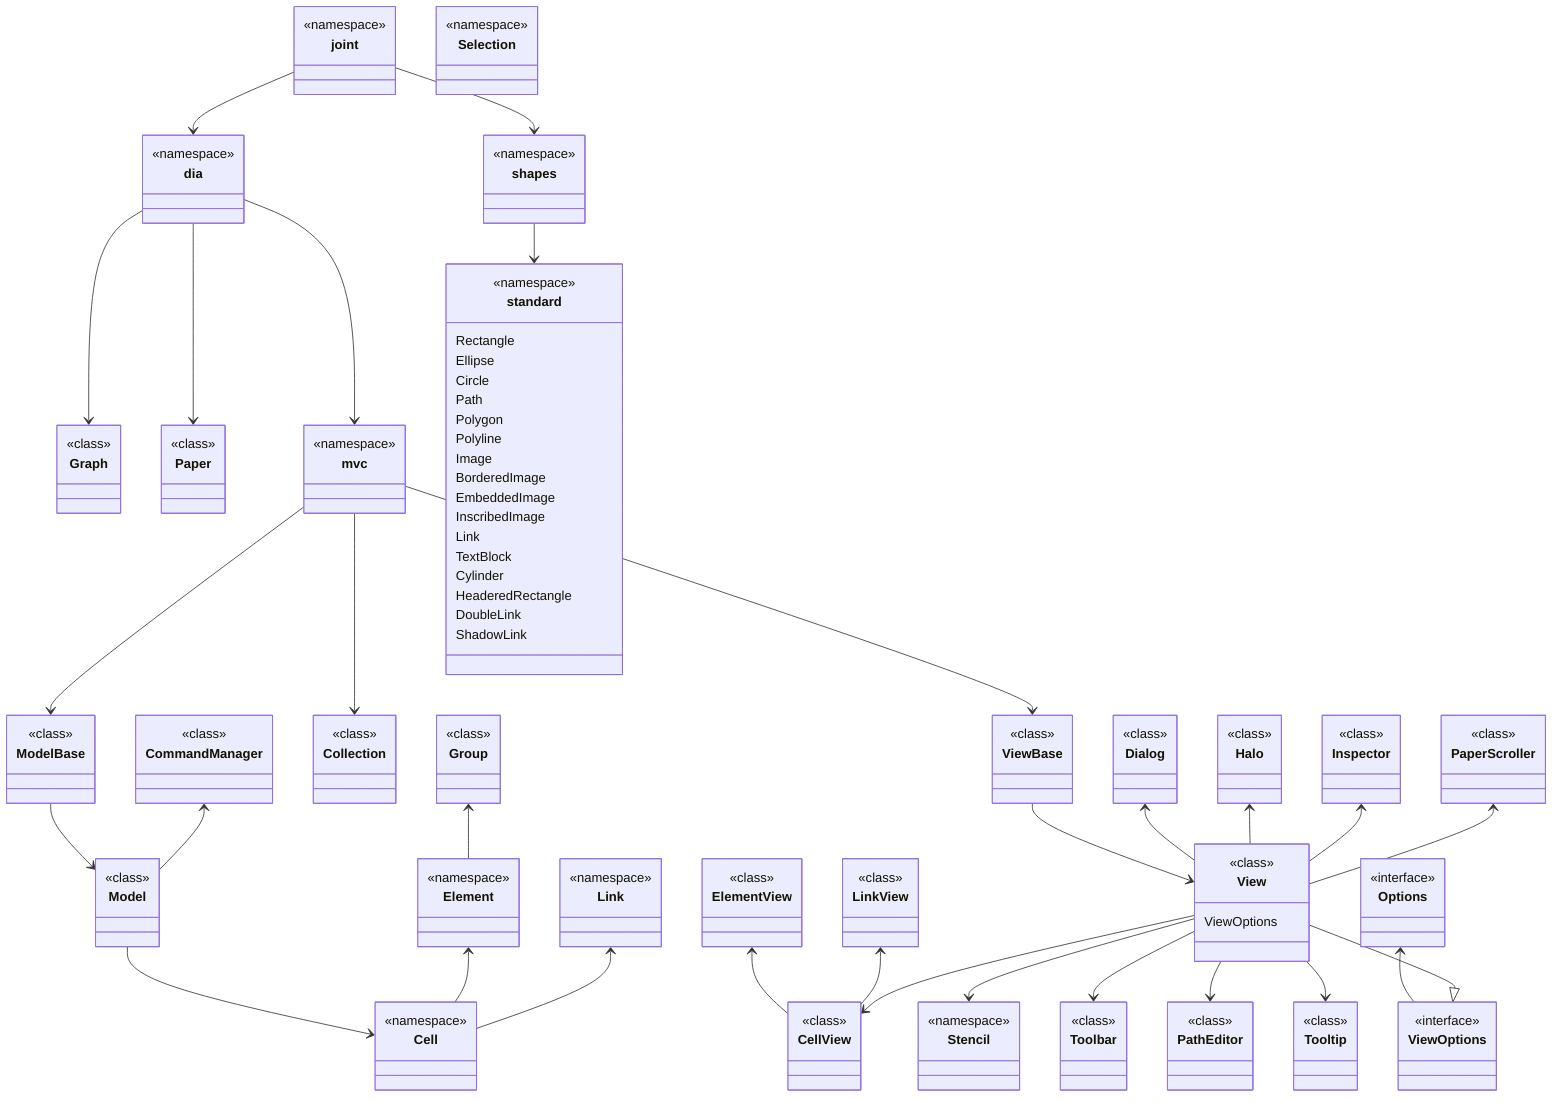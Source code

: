 classDiagram
    class joint{
        <<namespace>>
    }
    class dia {
        <<namespace>>
    }
    class Graph {
        <<class>>
    }
    class Paper {
        <<class>>
        <<namespace>>
    }
    class Cell {
        <<namespace>>
        <<class>>
    }
    class Element {
        <<namespace>>
        <<class>>
    }
    class Link {
        <<namespace>>
        <<class>>
    }
  
    class CellView {
        <<class>>
    }
    class ElementView {
        <<class>>
    }
    class LinkView {
        <<class>>
    }
    class mvc{
        <<namespace>>
    }
    class Model {
        <<class>>
    }
    class ModelBase{
        <<class>>
    }
    class View {
        <<class>>
        ViewOptions
    }
    class ViewBase {
        <<class>>
    }
    class Collection {
        <<class>>
    }
    joint --> dia
    dia --> Graph
    dia --> Paper
    dia --> mvc
    mvc --> ModelBase
    mvc --> ViewBase
    mvc --> Collection
    Model --> Cell
    Element <-- Cell
    Link <-- Cell
    ElementView <-- CellView
    LinkView <-- CellView
    View --> CellView
    ViewBase --> View
    ModelBase --> Model

    class Group {
        <<class>>
    }
    class Halo {
        <<class>>
    }
    class Selection {
        <<namespace>>
    }
    class CommandManager{
        <<class>>
    }
    class Stencil {
        <<namespace>>
    }
    class Inspector{
        <<class>>
    }
    class PaperScroller {
        <<class>>
    }
    class PathEditor {
        <<class>>
    }
    class Toolbar {
        <<class>>
    }
    class Tooltip {
        <<class>>
    }
    class Dialog {
        <<class>>
    }
    CommandManager <-- Model
    Dialog <-- View
    Halo <-- View
    Inspector <-- View
    Group <-- Element
    PaperScroller <-- View

    class shapes{
        <<namespace>>
    }
    class standard{
        <<namespace>>
        Rectangle
        Ellipse
        Circle
        Path
        Polygon
        Polyline
        Image
        BorderedImage
        EmbeddedImage
        InscribedImage
        Link
        TextBlock
        Cylinder
        HeaderedRectangle
        DoubleLink
        ShadowLink
    }
    class Options{
        <<interface>>
    }
    class ViewOptions{
        <<interface>>
    }
    shapes --> standard
    joint --> shapes
    View --> Stencil
    View --> Toolbar
    View --> PathEditor
    View --> Tooltip
    Options <-- ViewOptions
    View --|> ViewOptions